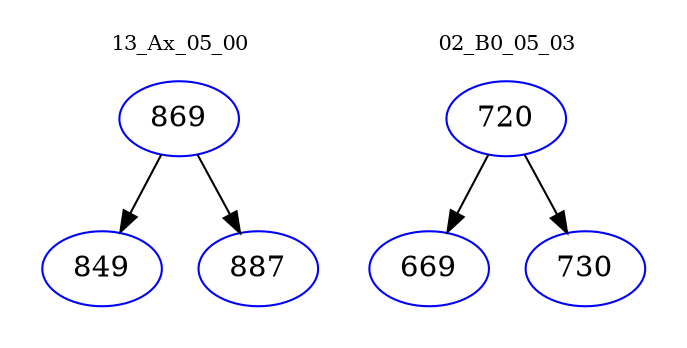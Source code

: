 digraph{
subgraph cluster_0 {
color = white
label = "13_Ax_05_00";
fontsize=10;
T0_869 [label="869", color="blue"]
T0_869 -> T0_849 [color="black"]
T0_849 [label="849", color="blue"]
T0_869 -> T0_887 [color="black"]
T0_887 [label="887", color="blue"]
}
subgraph cluster_1 {
color = white
label = "02_B0_05_03";
fontsize=10;
T1_720 [label="720", color="blue"]
T1_720 -> T1_669 [color="black"]
T1_669 [label="669", color="blue"]
T1_720 -> T1_730 [color="black"]
T1_730 [label="730", color="blue"]
}
}
